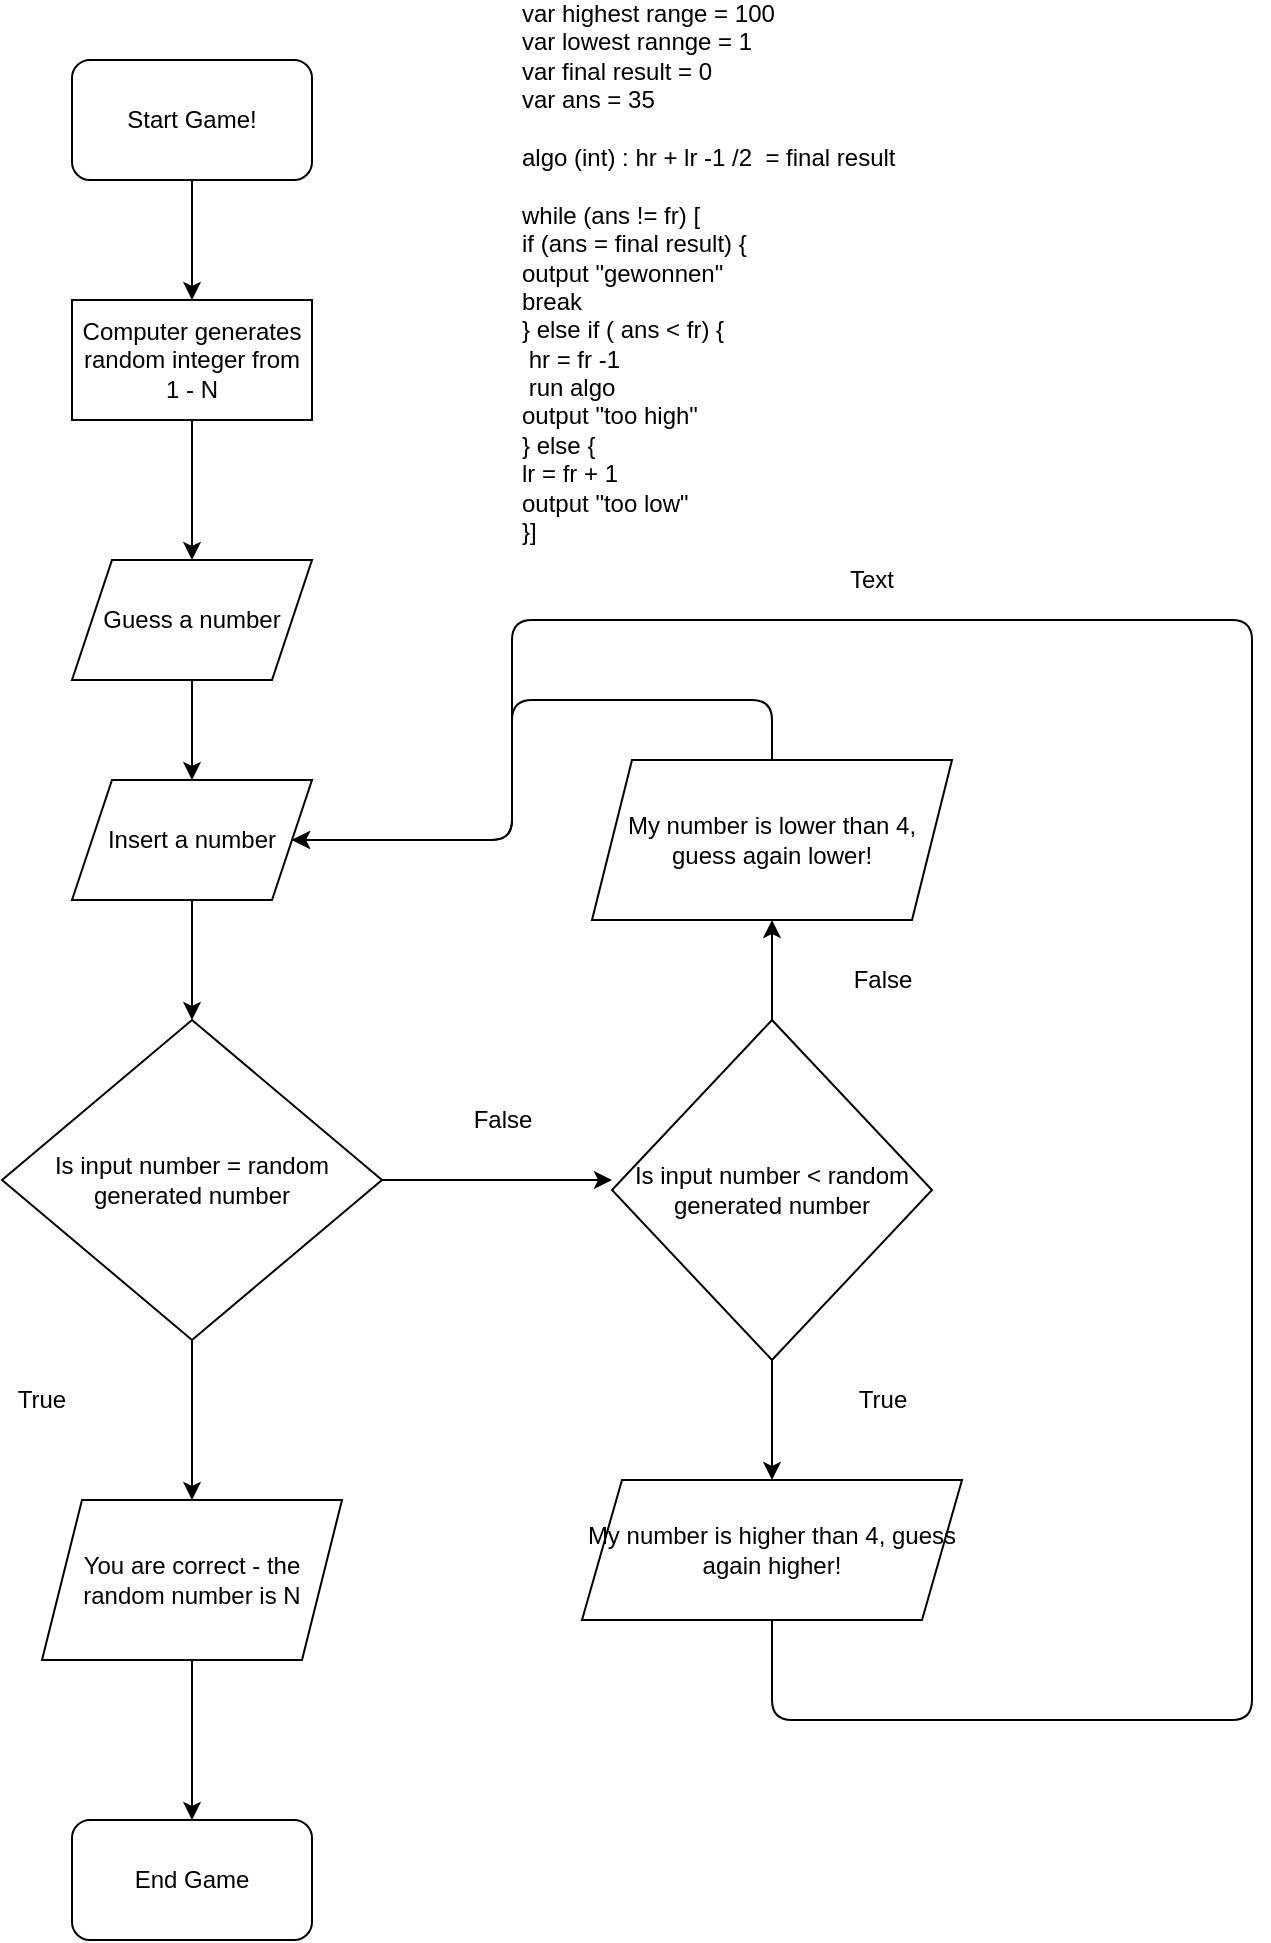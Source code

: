 <mxfile version="13.7.1" type="github">
  <diagram id="lcQtcWyNDoLm4r6tXk9v" name="Page-1">
    <mxGraphModel dx="1422" dy="755" grid="1" gridSize="10" guides="1" tooltips="1" connect="1" arrows="1" fold="1" page="1" pageScale="1" pageWidth="827" pageHeight="1169" math="0" shadow="0">
      <root>
        <mxCell id="0" />
        <mxCell id="1" parent="0" />
        <mxCell id="2oZy433ebvZI-6c4plQJ-2" value="Start Game!" style="rounded=1;whiteSpace=wrap;html=1;" vertex="1" parent="1">
          <mxGeometry x="170" y="40" width="120" height="60" as="geometry" />
        </mxCell>
        <mxCell id="2oZy433ebvZI-6c4plQJ-3" value="" style="endArrow=classic;html=1;exitX=0.5;exitY=1;exitDx=0;exitDy=0;" edge="1" parent="1" source="2oZy433ebvZI-6c4plQJ-2">
          <mxGeometry width="50" height="50" relative="1" as="geometry">
            <mxPoint x="210" y="430" as="sourcePoint" />
            <mxPoint x="230" y="160" as="targetPoint" />
          </mxGeometry>
        </mxCell>
        <mxCell id="2oZy433ebvZI-6c4plQJ-5" value="Computer generates random integer from 1 - N" style="rounded=0;whiteSpace=wrap;html=1;" vertex="1" parent="1">
          <mxGeometry x="170" y="160" width="120" height="60" as="geometry" />
        </mxCell>
        <mxCell id="2oZy433ebvZI-6c4plQJ-6" value="" style="endArrow=classic;html=1;exitX=0.5;exitY=1;exitDx=0;exitDy=0;" edge="1" parent="1" source="2oZy433ebvZI-6c4plQJ-5">
          <mxGeometry width="50" height="50" relative="1" as="geometry">
            <mxPoint x="210" y="430" as="sourcePoint" />
            <mxPoint x="230" y="290" as="targetPoint" />
          </mxGeometry>
        </mxCell>
        <mxCell id="2oZy433ebvZI-6c4plQJ-7" value="Guess a number" style="shape=parallelogram;perimeter=parallelogramPerimeter;whiteSpace=wrap;html=1;fixedSize=1;" vertex="1" parent="1">
          <mxGeometry x="170" y="290" width="120" height="60" as="geometry" />
        </mxCell>
        <mxCell id="2oZy433ebvZI-6c4plQJ-8" value="Insert a number" style="shape=parallelogram;perimeter=parallelogramPerimeter;whiteSpace=wrap;html=1;fixedSize=1;" vertex="1" parent="1">
          <mxGeometry x="170" y="400" width="120" height="60" as="geometry" />
        </mxCell>
        <mxCell id="2oZy433ebvZI-6c4plQJ-9" value="" style="endArrow=classic;html=1;entryX=0.5;entryY=0;entryDx=0;entryDy=0;exitX=0.5;exitY=1;exitDx=0;exitDy=0;" edge="1" parent="1" source="2oZy433ebvZI-6c4plQJ-7" target="2oZy433ebvZI-6c4plQJ-8">
          <mxGeometry width="50" height="50" relative="1" as="geometry">
            <mxPoint x="60" y="430" as="sourcePoint" />
            <mxPoint x="110" y="380" as="targetPoint" />
          </mxGeometry>
        </mxCell>
        <mxCell id="2oZy433ebvZI-6c4plQJ-10" value="" style="endArrow=classic;html=1;exitX=0.5;exitY=1;exitDx=0;exitDy=0;entryX=0.5;entryY=0;entryDx=0;entryDy=0;" edge="1" parent="1" source="2oZy433ebvZI-6c4plQJ-8" target="2oZy433ebvZI-6c4plQJ-11">
          <mxGeometry width="50" height="50" relative="1" as="geometry">
            <mxPoint x="60" y="550" as="sourcePoint" />
            <mxPoint x="110" y="500" as="targetPoint" />
          </mxGeometry>
        </mxCell>
        <mxCell id="2oZy433ebvZI-6c4plQJ-11" value="Is input number = random generated number" style="rhombus;whiteSpace=wrap;html=1;" vertex="1" parent="1">
          <mxGeometry x="135" y="520" width="190" height="160" as="geometry" />
        </mxCell>
        <mxCell id="2oZy433ebvZI-6c4plQJ-12" value="" style="endArrow=classic;html=1;exitX=1;exitY=0.5;exitDx=0;exitDy=0;" edge="1" parent="1" source="2oZy433ebvZI-6c4plQJ-11">
          <mxGeometry width="50" height="50" relative="1" as="geometry">
            <mxPoint x="540" y="580" as="sourcePoint" />
            <mxPoint x="440" y="600" as="targetPoint" />
          </mxGeometry>
        </mxCell>
        <mxCell id="2oZy433ebvZI-6c4plQJ-13" value="" style="endArrow=classic;html=1;exitX=0.5;exitY=1;exitDx=0;exitDy=0;" edge="1" parent="1" source="2oZy433ebvZI-6c4plQJ-11">
          <mxGeometry width="50" height="50" relative="1" as="geometry">
            <mxPoint x="540" y="880" as="sourcePoint" />
            <mxPoint x="230" y="760" as="targetPoint" />
          </mxGeometry>
        </mxCell>
        <mxCell id="2oZy433ebvZI-6c4plQJ-16" value="" style="edgeStyle=orthogonalEdgeStyle;rounded=0;orthogonalLoop=1;jettySize=auto;html=1;" edge="1" parent="1" source="2oZy433ebvZI-6c4plQJ-14">
          <mxGeometry relative="1" as="geometry">
            <mxPoint x="230" y="920" as="targetPoint" />
          </mxGeometry>
        </mxCell>
        <mxCell id="2oZy433ebvZI-6c4plQJ-14" value="You are correct - the random number is N" style="shape=parallelogram;perimeter=parallelogramPerimeter;whiteSpace=wrap;html=1;fixedSize=1;" vertex="1" parent="1">
          <mxGeometry x="155" y="760" width="150" height="80" as="geometry" />
        </mxCell>
        <mxCell id="2oZy433ebvZI-6c4plQJ-17" value="End Game" style="rounded=1;whiteSpace=wrap;html=1;" vertex="1" parent="1">
          <mxGeometry x="170" y="920" width="120" height="60" as="geometry" />
        </mxCell>
        <mxCell id="2oZy433ebvZI-6c4plQJ-18" value="True" style="text;html=1;strokeColor=none;fillColor=none;align=center;verticalAlign=middle;whiteSpace=wrap;rounded=0;" vertex="1" parent="1">
          <mxGeometry x="135" y="700" width="40" height="20" as="geometry" />
        </mxCell>
        <mxCell id="2oZy433ebvZI-6c4plQJ-19" value="False" style="text;html=1;align=center;verticalAlign=middle;resizable=0;points=[];autosize=1;" vertex="1" parent="1">
          <mxGeometry x="360" y="560" width="50" height="20" as="geometry" />
        </mxCell>
        <mxCell id="2oZy433ebvZI-6c4plQJ-22" value="" style="edgeStyle=orthogonalEdgeStyle;rounded=0;orthogonalLoop=1;jettySize=auto;html=1;" edge="1" parent="1" source="2oZy433ebvZI-6c4plQJ-20" target="2oZy433ebvZI-6c4plQJ-21">
          <mxGeometry relative="1" as="geometry" />
        </mxCell>
        <mxCell id="2oZy433ebvZI-6c4plQJ-20" value="Is input number &amp;lt; random generated number" style="rhombus;whiteSpace=wrap;html=1;" vertex="1" parent="1">
          <mxGeometry x="440" y="520" width="160" height="170" as="geometry" />
        </mxCell>
        <mxCell id="2oZy433ebvZI-6c4plQJ-21" value="My number is higher than 4, guess again higher!" style="shape=parallelogram;perimeter=parallelogramPerimeter;whiteSpace=wrap;html=1;fixedSize=1;" vertex="1" parent="1">
          <mxGeometry x="425" y="750" width="190" height="70" as="geometry" />
        </mxCell>
        <mxCell id="2oZy433ebvZI-6c4plQJ-23" value="True" style="text;html=1;align=center;verticalAlign=middle;resizable=0;points=[];autosize=1;" vertex="1" parent="1">
          <mxGeometry x="555" y="700" width="40" height="20" as="geometry" />
        </mxCell>
        <mxCell id="2oZy433ebvZI-6c4plQJ-24" value="" style="endArrow=classic;html=1;exitX=0.5;exitY=1;exitDx=0;exitDy=0;entryX=1;entryY=0.5;entryDx=0;entryDy=0;" edge="1" parent="1" source="2oZy433ebvZI-6c4plQJ-21" target="2oZy433ebvZI-6c4plQJ-8">
          <mxGeometry width="50" height="50" relative="1" as="geometry">
            <mxPoint x="540" y="700" as="sourcePoint" />
            <mxPoint x="280" y="320" as="targetPoint" />
            <Array as="points">
              <mxPoint x="520" y="870" />
              <mxPoint x="760" y="870" />
              <mxPoint x="760" y="320" />
              <mxPoint x="390" y="320" />
              <mxPoint x="390" y="430" />
            </Array>
          </mxGeometry>
        </mxCell>
        <mxCell id="2oZy433ebvZI-6c4plQJ-25" value="" style="endArrow=classic;html=1;exitX=0.5;exitY=0;exitDx=0;exitDy=0;" edge="1" parent="1" source="2oZy433ebvZI-6c4plQJ-20" target="2oZy433ebvZI-6c4plQJ-26">
          <mxGeometry width="50" height="50" relative="1" as="geometry">
            <mxPoint x="540" y="580" as="sourcePoint" />
            <mxPoint x="520" y="470" as="targetPoint" />
          </mxGeometry>
        </mxCell>
        <mxCell id="2oZy433ebvZI-6c4plQJ-26" value="My number is lower than 4, guess again lower!" style="shape=parallelogram;perimeter=parallelogramPerimeter;whiteSpace=wrap;html=1;fixedSize=1;" vertex="1" parent="1">
          <mxGeometry x="430" y="390" width="180" height="80" as="geometry" />
        </mxCell>
        <mxCell id="2oZy433ebvZI-6c4plQJ-27" value="" style="endArrow=classic;html=1;exitX=0.5;exitY=0;exitDx=0;exitDy=0;" edge="1" parent="1" source="2oZy433ebvZI-6c4plQJ-26">
          <mxGeometry width="50" height="50" relative="1" as="geometry">
            <mxPoint x="540" y="580" as="sourcePoint" />
            <mxPoint x="280" y="430" as="targetPoint" />
            <Array as="points">
              <mxPoint x="520" y="360" />
              <mxPoint x="390" y="360" />
              <mxPoint x="390" y="430" />
            </Array>
          </mxGeometry>
        </mxCell>
        <mxCell id="2oZy433ebvZI-6c4plQJ-28" value="False" style="text;html=1;align=center;verticalAlign=middle;resizable=0;points=[];autosize=1;" vertex="1" parent="1">
          <mxGeometry x="550" y="490" width="50" height="20" as="geometry" />
        </mxCell>
        <mxCell id="2oZy433ebvZI-6c4plQJ-30" value="Text" style="text;html=1;strokeColor=none;fillColor=none;align=center;verticalAlign=middle;whiteSpace=wrap;rounded=0;" vertex="1" parent="1">
          <mxGeometry x="550" y="290" width="40" height="20" as="geometry" />
        </mxCell>
        <mxCell id="2oZy433ebvZI-6c4plQJ-32" value="var highest range = 100&lt;br&gt;var lowest rannge = 1&lt;br&gt;var final result = 0&lt;br&gt;var ans = 35&lt;br&gt;&lt;br&gt;algo (int) : hr + lr -1 /2&amp;nbsp; = final result&lt;br&gt;&lt;br&gt;while (ans != fr) [&lt;br&gt;if (ans = final result) {&lt;br&gt;output &quot;gewonnen&quot;&lt;br&gt;break&lt;br&gt;} else if ( ans &amp;lt; fr) {&lt;br&gt;&amp;nbsp;hr = fr -1 &lt;br&gt;&amp;nbsp;run algo &lt;br&gt;output &quot;too high&quot;&lt;br&gt;} else {&lt;br&gt;lr = fr + 1&lt;br&gt;output &quot;too low&quot;&lt;br&gt;}]" style="text;html=1;strokeColor=none;fillColor=none;spacing=5;spacingTop=-20;whiteSpace=wrap;overflow=hidden;rounded=0;" vertex="1" parent="1">
          <mxGeometry x="390" y="20" width="205" height="290" as="geometry" />
        </mxCell>
      </root>
    </mxGraphModel>
  </diagram>
</mxfile>
